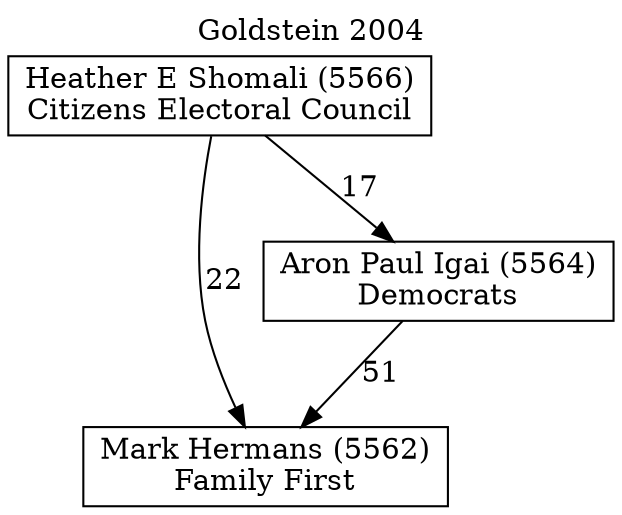 // House preference flow
digraph "Mark Hermans (5562)_Goldstein_2004" {
	graph [label="Goldstein 2004" labelloc=t mclimit=10]
	node [shape=box]
	"Mark Hermans (5562)" [label="Mark Hermans (5562)
Family First"]
	"Aron Paul Igai (5564)" [label="Aron Paul Igai (5564)
Democrats"]
	"Heather E Shomali (5566)" [label="Heather E Shomali (5566)
Citizens Electoral Council"]
	"Aron Paul Igai (5564)" -> "Mark Hermans (5562)" [label=51]
	"Heather E Shomali (5566)" -> "Aron Paul Igai (5564)" [label=17]
	"Heather E Shomali (5566)" -> "Mark Hermans (5562)" [label=22]
}
